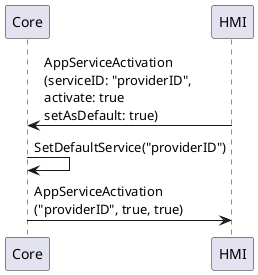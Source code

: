 @startuml

participant Core
participant HMI

HMI -> Core : AppServiceActivation\n(serviceID: "providerID", \nactivate: true \nsetAsDefault: true)

Core -> Core : SetDefaultService("providerID")

Core -> HMI : AppServiceActivation\n("providerID", true, true)
@enduml
